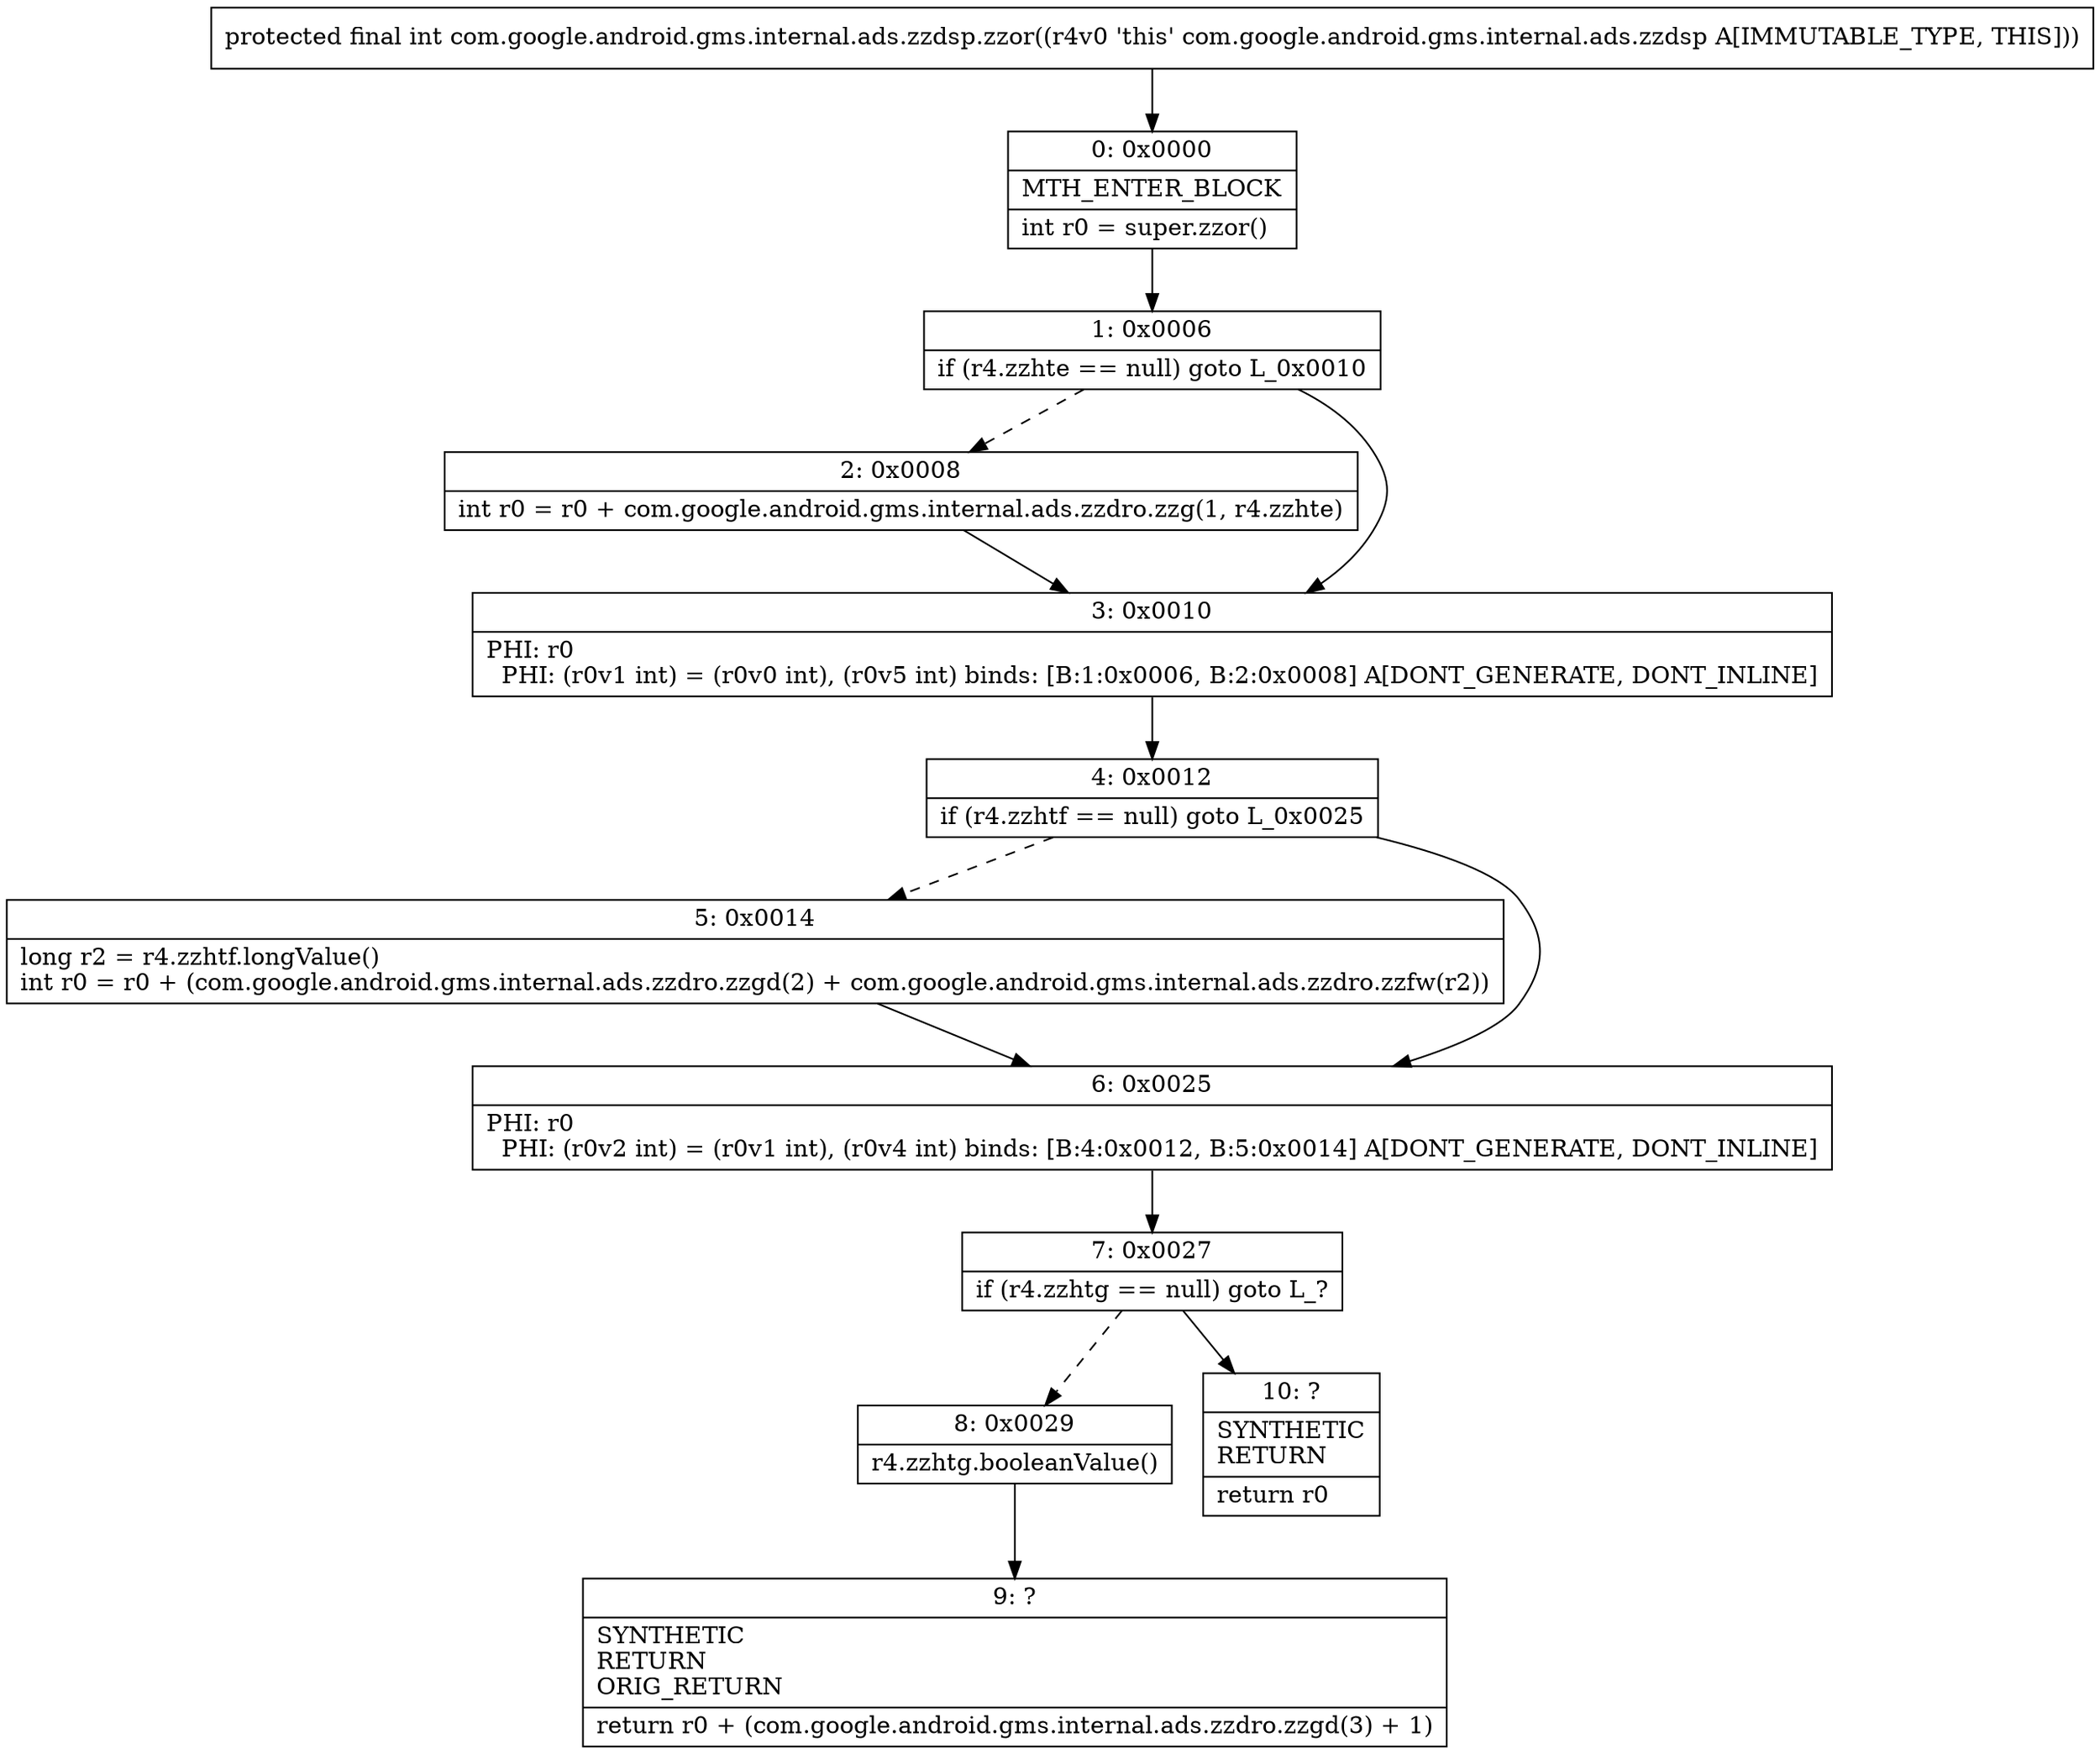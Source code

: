 digraph "CFG forcom.google.android.gms.internal.ads.zzdsp.zzor()I" {
Node_0 [shape=record,label="{0\:\ 0x0000|MTH_ENTER_BLOCK\l|int r0 = super.zzor()\l}"];
Node_1 [shape=record,label="{1\:\ 0x0006|if (r4.zzhte == null) goto L_0x0010\l}"];
Node_2 [shape=record,label="{2\:\ 0x0008|int r0 = r0 + com.google.android.gms.internal.ads.zzdro.zzg(1, r4.zzhte)\l}"];
Node_3 [shape=record,label="{3\:\ 0x0010|PHI: r0 \l  PHI: (r0v1 int) = (r0v0 int), (r0v5 int) binds: [B:1:0x0006, B:2:0x0008] A[DONT_GENERATE, DONT_INLINE]\l}"];
Node_4 [shape=record,label="{4\:\ 0x0012|if (r4.zzhtf == null) goto L_0x0025\l}"];
Node_5 [shape=record,label="{5\:\ 0x0014|long r2 = r4.zzhtf.longValue()\lint r0 = r0 + (com.google.android.gms.internal.ads.zzdro.zzgd(2) + com.google.android.gms.internal.ads.zzdro.zzfw(r2))\l}"];
Node_6 [shape=record,label="{6\:\ 0x0025|PHI: r0 \l  PHI: (r0v2 int) = (r0v1 int), (r0v4 int) binds: [B:4:0x0012, B:5:0x0014] A[DONT_GENERATE, DONT_INLINE]\l}"];
Node_7 [shape=record,label="{7\:\ 0x0027|if (r4.zzhtg == null) goto L_?\l}"];
Node_8 [shape=record,label="{8\:\ 0x0029|r4.zzhtg.booleanValue()\l}"];
Node_9 [shape=record,label="{9\:\ ?|SYNTHETIC\lRETURN\lORIG_RETURN\l|return r0 + (com.google.android.gms.internal.ads.zzdro.zzgd(3) + 1)\l}"];
Node_10 [shape=record,label="{10\:\ ?|SYNTHETIC\lRETURN\l|return r0\l}"];
MethodNode[shape=record,label="{protected final int com.google.android.gms.internal.ads.zzdsp.zzor((r4v0 'this' com.google.android.gms.internal.ads.zzdsp A[IMMUTABLE_TYPE, THIS])) }"];
MethodNode -> Node_0;
Node_0 -> Node_1;
Node_1 -> Node_2[style=dashed];
Node_1 -> Node_3;
Node_2 -> Node_3;
Node_3 -> Node_4;
Node_4 -> Node_5[style=dashed];
Node_4 -> Node_6;
Node_5 -> Node_6;
Node_6 -> Node_7;
Node_7 -> Node_8[style=dashed];
Node_7 -> Node_10;
Node_8 -> Node_9;
}

